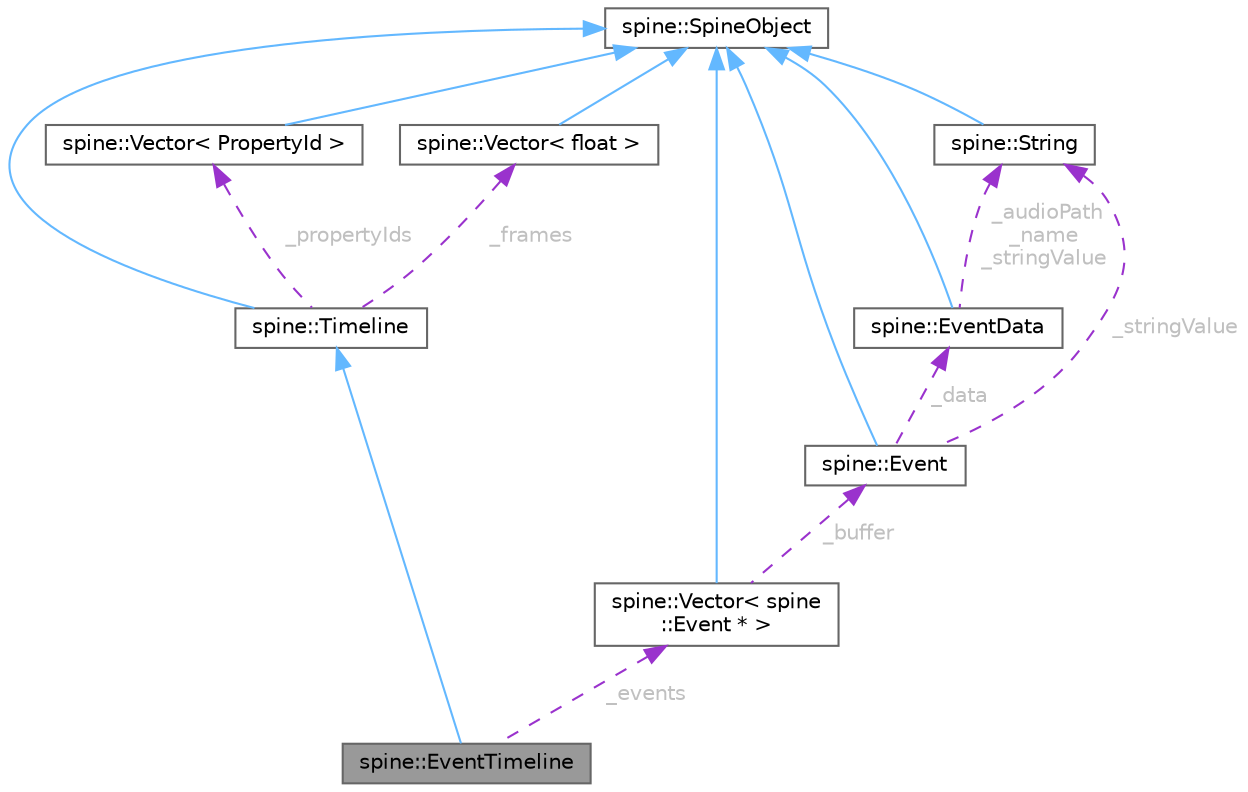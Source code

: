 digraph "spine::EventTimeline"
{
 // LATEX_PDF_SIZE
  bgcolor="transparent";
  edge [fontname=Helvetica,fontsize=10,labelfontname=Helvetica,labelfontsize=10];
  node [fontname=Helvetica,fontsize=10,shape=box,height=0.2,width=0.4];
  Node1 [id="Node000001",label="spine::EventTimeline",height=0.2,width=0.4,color="gray40", fillcolor="grey60", style="filled", fontcolor="black",tooltip=" "];
  Node2 -> Node1 [id="edge16_Node000001_Node000002",dir="back",color="steelblue1",style="solid",tooltip=" "];
  Node2 [id="Node000002",label="spine::Timeline",height=0.2,width=0.4,color="gray40", fillcolor="white", style="filled",URL="$classspine_1_1_timeline.html",tooltip=" "];
  Node3 -> Node2 [id="edge17_Node000002_Node000003",dir="back",color="steelblue1",style="solid",tooltip=" "];
  Node3 [id="Node000003",label="spine::SpineObject",height=0.2,width=0.4,color="gray40", fillcolor="white", style="filled",URL="$classspine_1_1_spine_object.html",tooltip=" "];
  Node4 -> Node2 [id="edge18_Node000002_Node000004",dir="back",color="darkorchid3",style="dashed",tooltip=" ",label=" _propertyIds",fontcolor="grey" ];
  Node4 [id="Node000004",label="spine::Vector\< PropertyId \>",height=0.2,width=0.4,color="gray40", fillcolor="white", style="filled",URL="$classspine_1_1_vector.html",tooltip=" "];
  Node3 -> Node4 [id="edge19_Node000004_Node000003",dir="back",color="steelblue1",style="solid",tooltip=" "];
  Node5 -> Node2 [id="edge20_Node000002_Node000005",dir="back",color="darkorchid3",style="dashed",tooltip=" ",label=" _frames",fontcolor="grey" ];
  Node5 [id="Node000005",label="spine::Vector\< float \>",height=0.2,width=0.4,color="gray40", fillcolor="white", style="filled",URL="$classspine_1_1_vector.html",tooltip=" "];
  Node3 -> Node5 [id="edge21_Node000005_Node000003",dir="back",color="steelblue1",style="solid",tooltip=" "];
  Node6 -> Node1 [id="edge22_Node000001_Node000006",dir="back",color="darkorchid3",style="dashed",tooltip=" ",label=" _events",fontcolor="grey" ];
  Node6 [id="Node000006",label="spine::Vector\< spine\l::Event * \>",height=0.2,width=0.4,color="gray40", fillcolor="white", style="filled",URL="$classspine_1_1_vector.html",tooltip=" "];
  Node3 -> Node6 [id="edge23_Node000006_Node000003",dir="back",color="steelblue1",style="solid",tooltip=" "];
  Node7 -> Node6 [id="edge24_Node000006_Node000007",dir="back",color="darkorchid3",style="dashed",tooltip=" ",label=" _buffer",fontcolor="grey" ];
  Node7 [id="Node000007",label="spine::Event",height=0.2,width=0.4,color="gray40", fillcolor="white", style="filled",URL="$classspine_1_1_event.html",tooltip="Stores the current pose values for an Event."];
  Node3 -> Node7 [id="edge25_Node000007_Node000003",dir="back",color="steelblue1",style="solid",tooltip=" "];
  Node8 -> Node7 [id="edge26_Node000007_Node000008",dir="back",color="darkorchid3",style="dashed",tooltip=" ",label=" _data",fontcolor="grey" ];
  Node8 [id="Node000008",label="spine::EventData",height=0.2,width=0.4,color="gray40", fillcolor="white", style="filled",URL="$classspine_1_1_event_data.html",tooltip="Stores the setup pose values for an Event."];
  Node3 -> Node8 [id="edge27_Node000008_Node000003",dir="back",color="steelblue1",style="solid",tooltip=" "];
  Node9 -> Node8 [id="edge28_Node000008_Node000009",dir="back",color="darkorchid3",style="dashed",tooltip=" ",label=" _audioPath\n_name\n_stringValue",fontcolor="grey" ];
  Node9 [id="Node000009",label="spine::String",height=0.2,width=0.4,color="gray40", fillcolor="white", style="filled",URL="$classspine_1_1_string.html",tooltip=" "];
  Node3 -> Node9 [id="edge29_Node000009_Node000003",dir="back",color="steelblue1",style="solid",tooltip=" "];
  Node9 -> Node7 [id="edge30_Node000007_Node000009",dir="back",color="darkorchid3",style="dashed",tooltip=" ",label=" _stringValue",fontcolor="grey" ];
}
